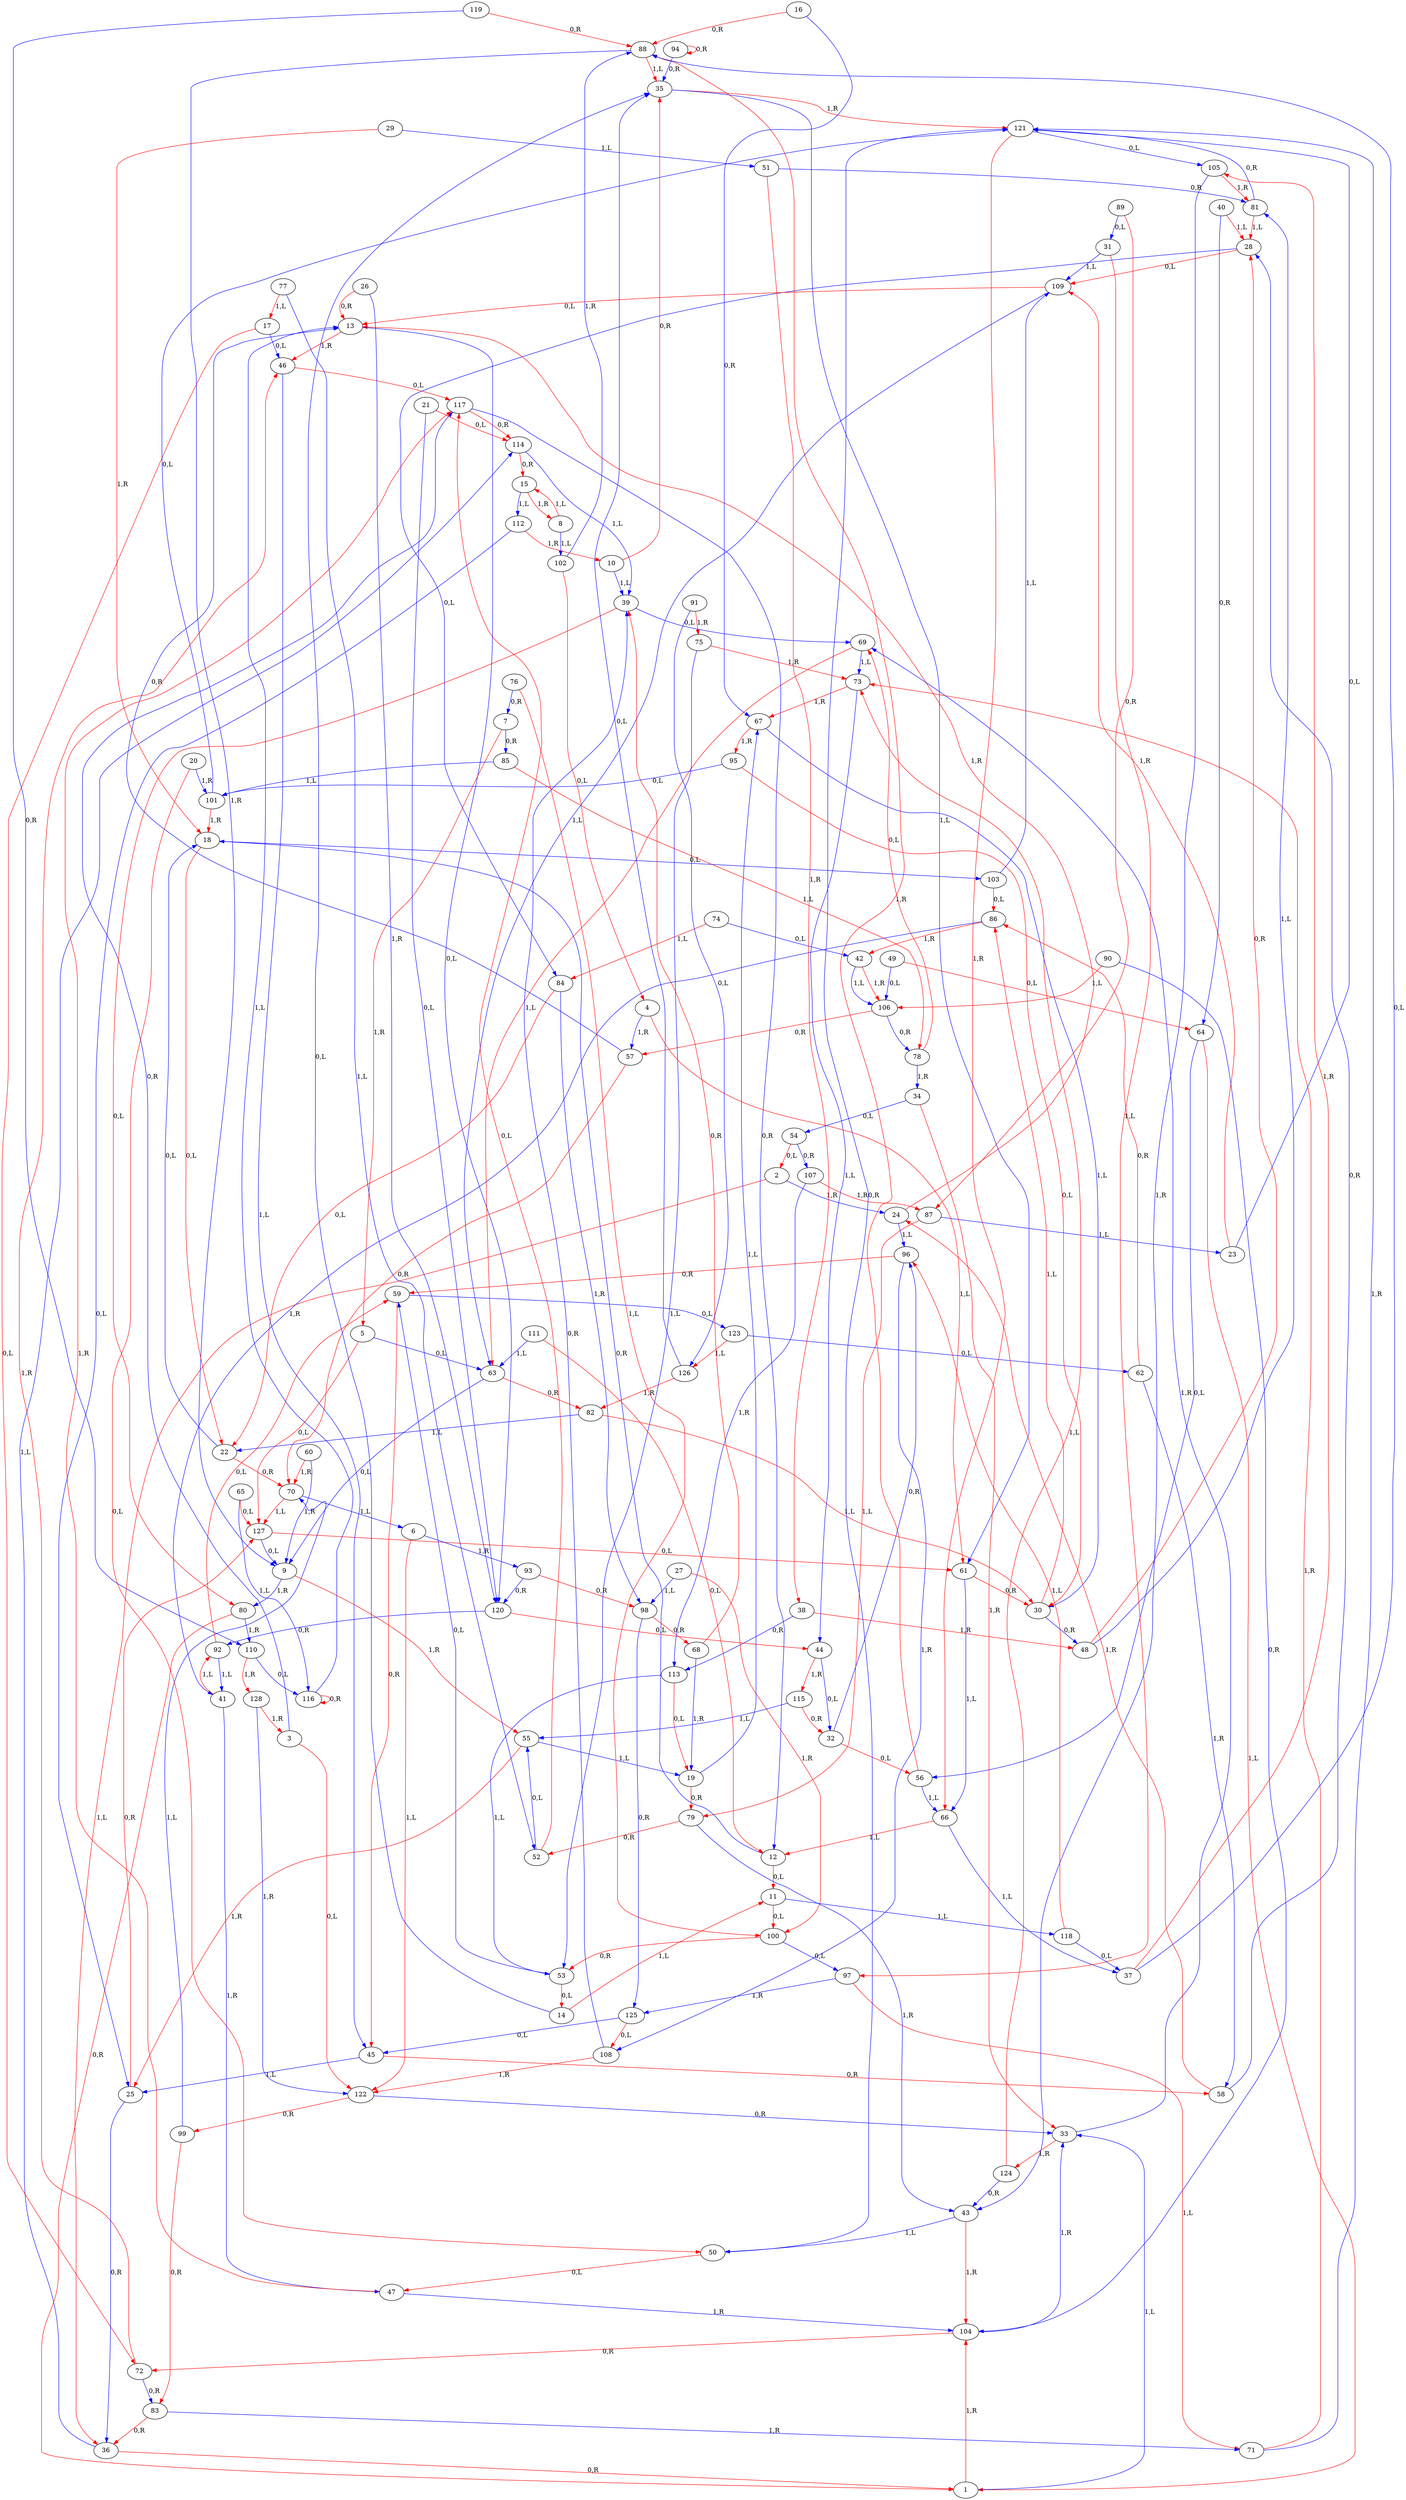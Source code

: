 digraph G{
119->88 [color=red,label="0,R"];
18->103 [color=blue,label="0,L"];
48->28 [color=red,label="0,R"];
81->121 [color=blue,label="0,R"];
102->88 [color=blue,label="1,R"];
35->61 [color=blue,label="1,L"];
65->127 [color=red,label="0,L"];
2->36 [color=red,label="1,L"];
119->110 [color=blue,label="0,R"];
19->79 [color=red,label="0,R"];
48->81 [color=blue,label="1,L"];
86->42 [color=red,label="1,R"];
103->86 [color=red,label="0,L"];
32->56 [color=red,label="0,L"];
65->116 [color=blue,label="1,L"];
2->24 [color=blue,label="1,R"];
116->116 [color=red,label="0,R"];
19->67 [color=blue,label="1,L"];
49->64 [color=red,label="0,L"];
86->41 [color=blue,label="1,R"];
32->96 [color=blue,label="0,R"];
70->127 [color=red,label="1,L"];
3->122 [color=red,label="0,L"];
103->109 [color=blue,label="1,L"];
116->13 [color=blue,label="1,L"];
16->88 [color=red,label="0,R"];
49->106 [color=blue,label="0,L"];
87->79 [color=red,label="1,L"];
33->124 [color=red,label="1,R"];
70->6 [color=blue,label="1,L"];
3->117 [color=blue,label="0,R"];
100->53 [color=red,label="0,R"];
117->114 [color=red,label="0,R"];
54->2 [color=red,label="0,L"];
87->23 [color=blue,label="1,L"];
16->67 [color=blue,label="0,R"];
33->69 [color=blue,label="1,R"];
71->73 [color=red,label="1,R"];
100->97 [color=blue,label="0,L"];
117->12 [color=blue,label="0,R"];
54->107 [color=blue,label="0,R"];
84->22 [color=red,label="0,L"];
17->72 [color=red,label="0,L"];
38->48 [color=red,label="1,R"];
71->121 [color=blue,label="1,R"];
101->18 [color=red,label="1,R"];
122->99 [color=red,label="0,R"];
55->25 [color=red,label="1,R"];
84->98 [color=blue,label="1,R"];
17->46 [color=blue,label="0,L"];
38->113 [color=blue,label="0,R"];
68->39 [color=red,label="0,R"];
1->104 [color=red,label="1,R"];
101->121 [color=blue,label="0,L"];
122->33 [color=blue,label="0,R"];
55->19 [color=blue,label="1,L"];
85->78 [color=red,label="1,L"];
22->70 [color=red,label="0,R"];
68->19 [color=blue,label="1,R"];
1->33 [color=blue,label="1,L"];
106->57 [color=red,label="0,R"];
39->80 [color=red,label="0,L"];
123->126 [color=red,label="1,L"];
52->117 [color=red,label="0,L"];
85->101 [color=blue,label="1,L"];
22->18 [color=blue,label="0,L"];
69->63 [color=red,label="1,L"];
6->122 [color=red,label="1,L"];
106->78 [color=blue,label="0,R"];
39->69 [color=blue,label="0,L"];
123->62 [color=blue,label="0,L"];
52->55 [color=blue,label="0,L"];
90->106 [color=red,label="1,L"];
23->109 [color=red,label="1,R"];
69->73 [color=blue,label="1,L"];
6->93 [color=blue,label="1,R"];
107->87 [color=red,label="1,R"];
36->1 [color=red,label="0,R"];
120->44 [color=red,label="0,L"];
53->14 [color=red,label="0,L"];
90->104 [color=blue,label="0,R"];
23->121 [color=blue,label="0,L"];
74->84 [color=red,label="1,L"];
7->5 [color=red,label="1,R"];
107->113 [color=blue,label="1,R"];
36->114 [color=blue,label="1,L"];
120->92 [color=blue,label="0,R"];
91->75 [color=red,label="1,R"];
20->50 [color=red,label="0,L"];
53->59 [color=blue,label="0,L"];
74->42 [color=blue,label="0,L"];
7->85 [color=blue,label="0,R"];
104->72 [color=red,label="0,R"];
37->105 [color=red,label="1,R"];
121->66 [color=red,label="1,R"];
91->126 [color=blue,label="0,L"];
20->101 [color=blue,label="1,R"];
58->24 [color=red,label="1,R"];
75->73 [color=red,label="1,R"];
4->61 [color=red,label="1,L"];
104->33 [color=blue,label="1,R"];
37->88 [color=blue,label="0,L"];
121->105 [color=blue,label="0,L"];
88->35 [color=red,label="1,L"];
21->114 [color=red,label="0,L"];
58->28 [color=blue,label="0,R"];
75->53 [color=blue,label="1,L"];
4->57 [color=blue,label="1,R"];
105->81 [color=red,label="1,R"];
42->106 [color=red,label="1,R"];
126->82 [color=red,label="1,R"];
88->9 [color=blue,label="1,R"];
21->120 [color=blue,label="0,L"];
59->45 [color=red,label="0,R"];
5->127 [color=red,label="0,L"];
105->43 [color=blue,label="1,R"];
42->106 [color=blue,label="1,L"];
72->46 [color=red,label="1,R"];
126->35 [color=blue,label="0,L"];
89->87 [color=red,label="0,R"];
26->13 [color=red,label="0,R"];
59->123 [color=blue,label="0,L"];
5->63 [color=blue,label="0,L"];
110->128 [color=red,label="1,R"];
43->104 [color=red,label="1,R"];
72->83 [color=blue,label="0,R"];
127->61 [color=red,label="0,L"];
89->31 [color=blue,label="0,L"];
26->120 [color=blue,label="1,R"];
56->88 [color=red,label="1,R"];
10->35 [color=red,label="0,R"];
110->116 [color=blue,label="0,L"];
43->50 [color=blue,label="1,L"];
73->67 [color=red,label="1,R"];
127->9 [color=blue,label="0,L"];
94->94 [color=red,label="0,R"];
27->100 [color=red,label="1,R"];
56->66 [color=blue,label="1,L"];
10->39 [color=blue,label="1,L"];
111->12 [color=red,label="0,L"];
40->28 [color=red,label="1,L"];
73->44 [color=blue,label="1,L"];
124->73 [color=red,label="1,L"];
27->98 [color=blue,label="1,L"];
57->70 [color=red,label="0,R"];
94->35 [color=blue,label="0,R"];
111->63 [color=blue,label="1,L"];
40->64 [color=blue,label="0,R"];
78->69 [color=red,label="0,L"];
11->100 [color=red,label="0,L"];
124->43 [color=blue,label="0,R"];
24->13 [color=red,label="1,R"];
57->13 [color=blue,label="0,R"];
95->30 [color=red,label="0,L"];
108->122 [color=red,label="1,R"];
41->92 [color=red,label="1,L"];
78->34 [color=blue,label="1,R"];
11->118 [color=blue,label="1,L"];
125->108 [color=red,label="0,L"];
24->96 [color=blue,label="1,L"];
62->86 [color=red,label="0,R"];
95->101 [color=blue,label="0,L"];
108->39 [color=blue,label="0,R"];
41->47 [color=blue,label="1,R"];
79->52 [color=red,label="0,R"];
8->15 [color=red,label="1,L"];
125->45 [color=blue,label="0,L"];
25->127 [color=red,label="0,R"];
62->58 [color=blue,label="1,R"];
92->59 [color=red,label="0,L"];
46->117 [color=red,label="0,L"];
79->43 [color=blue,label="1,R"];
8->102 [color=blue,label="1,L"];
109->13 [color=red,label="0,L"];
63->82 [color=red,label="0,R"];
92->41 [color=blue,label="1,L"];
25->36 [color=blue,label="0,R"];
46->45 [color=blue,label="1,L"];
76->100 [color=red,label="1,L"];
9->55 [color=red,label="1,R"];
109->63 [color=blue,label="1,L"];
63->9 [color=blue,label="0,L"];
93->98 [color=red,label="0,R"];
30->86 [color=red,label="1,L"];
114->15 [color=red,label="0,R"];
47->117 [color=red,label="1,R"];
76->7 [color=blue,label="0,R"];
9->80 [color=blue,label="1,R"];
60->70 [color=red,label="1,R"];
93->120 [color=blue,label="0,R"];
30->48 [color=blue,label="0,R"];
114->39 [color=blue,label="1,L"];
47->104 [color=blue,label="1,R"];
77->17 [color=red,label="1,L"];
14->11 [color=red,label="1,L"];
60->9 [color=blue,label="1,R"];
98->68 [color=red,label="0,R"];
31->97 [color=red,label="1,L"];
115->32 [color=red,label="0,R"];
77->52 [color=blue,label="1,L"];
14->35 [color=blue,label="0,L"];
44->115 [color=red,label="1,R"];
128->3 [color=red,label="1,R"];
61->30 [color=red,label="0,R"];
98->125 [color=blue,label="0,R"];
31->109 [color=blue,label="1,L"];
115->55 [color=blue,label="1,L"];
82->30 [color=red,label="1,L"];
15->8 [color=red,label="1,R"];
44->32 [color=blue,label="0,L"];
128->122 [color=blue,label="1,R"];
61->66 [color=blue,label="1,L"];
99->83 [color=red,label="0,R"];
28->109 [color=red,label="0,L"];
112->10 [color=red,label="1,R"];
82->22 [color=blue,label="1,L"];
15->112 [color=blue,label="1,L"];
45->58 [color=red,label="0,R"];
66->12 [color=red,label="1,L"];
99->70 [color=blue,label="1,L"];
28->84 [color=blue,label="0,L"];
112->25 [color=blue,label="0,L"];
83->36 [color=red,label="0,R"];
12->11 [color=red,label="0,L"];
45->25 [color=blue,label="1,L"];
96->59 [color=red,label="0,R"];
29->18 [color=red,label="1,R"];
66->37 [color=blue,label="1,L"];
113->19 [color=red,label="0,L"];
83->71 [color=blue,label="1,R"];
12->18 [color=blue,label="0,R"];
50->47 [color=red,label="0,L"];
96->108 [color=blue,label="1,R"];
29->51 [color=blue,label="1,L"];
67->95 [color=red,label="1,R"];
113->53 [color=blue,label="1,L"];
80->1 [color=red,label="0,R"];
13->46 [color=red,label="1,R"];
50->121 [color=blue,label="0,R"];
97->71 [color=red,label="1,L"];
34->33 [color=red,label="1,R"];
67->30 [color=blue,label="1,L"];
118->96 [color=red,label="1,L"];
80->110 [color=blue,label="1,R"];
13->120 [color=blue,label="0,L"];
51->38 [color=red,label="1,R"];
97->125 [color=blue,label="1,R"];
34->54 [color=blue,label="0,L"];
64->1 [color=red,label="1,L"];
118->37 [color=blue,label="0,L"];
18->22 [color=red,label="0,L"];
51->81 [color=blue,label="0,R"];
81->28 [color=red,label="1,L"];
102->4 [color=red,label="0,L"];
35->121 [color=red,label="1,R"];
64->56 [color=blue,label="0,L"];
}